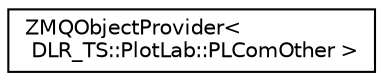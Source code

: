 digraph "Graphical Class Hierarchy"
{
 // LATEX_PDF_SIZE
  edge [fontname="Helvetica",fontsize="10",labelfontname="Helvetica",labelfontsize="10"];
  node [fontname="Helvetica",fontsize="10",shape=record];
  rankdir="LR";
  Node0 [label="ZMQObjectProvider\<\l DLR_TS::PlotLab::PLComOther \>",height=0.2,width=0.4,color="black", fillcolor="white", style="filled",URL="$classZMQObjectProvider.html",tooltip=" "];
}

